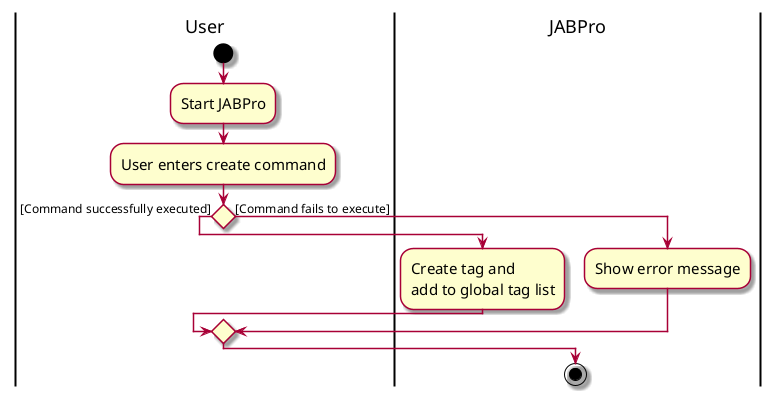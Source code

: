 @startuml
'https://plantuml.com/activity-diagram-beta
|User|
skin rose
skinparam ActivityFontSize 15
skinparam ArrowFontSize 12
start
:Start JABPro;
:User enters create command;

if () then ([Command successfully executed])
    |JABPro|
    :Create tag and
    add to global tag list;
else ([Command fails to execute])
    :Show error message;
endif
stop
@enduml
